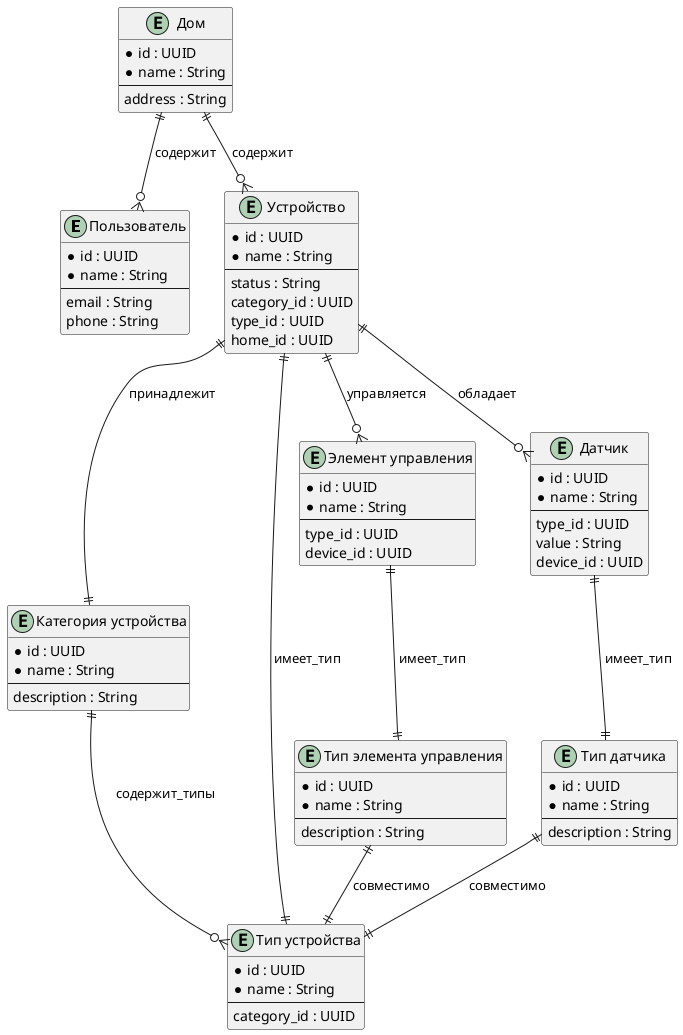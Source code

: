 @startuml
entity "Пользователь" as User {
    * id : UUID
    * name : String
    --
    email : String
    phone : String
}

entity "Дом" as Home {
    * id : UUID
    * name : String
    --
    address : String
}

entity "Устройство" as Device {
    * id : UUID
    * name : String
    --
    status : String
    category_id : UUID
    type_id : UUID
    home_id : UUID
}

entity "Категория устройства" as DeviceCategory {
    * id : UUID
    * name : String
    --
    description : String
}

entity "Тип устройства" as DeviceType {
    * id : UUID
    * name : String
    --
    category_id : UUID
}

entity "Элемент управления" as ControlElement {
    * id : UUID
    * name : String
    --
    type_id : UUID
    device_id : UUID
}

entity "Тип элемента управления" as ControlElementType {
    * id : UUID
    * name : String
    --
    description : String
}

entity "Датчик" as Sensor {
    * id : UUID
    * name : String
    --
    type_id : UUID
    value : String
    device_id : UUID
}

entity "Тип датчика" as SensorType {
    * id : UUID
    * name : String
    --
    description : String
}

Home ||--o{ User : содержит
Home ||--o{ Device : содержит
Device ||--|| DeviceCategory : принадлежит
Device ||--|| DeviceType : имеет_тип
Device ||--o{ ControlElement : управляется
Device ||--o{ Sensor : обладает
DeviceCategory ||--o{ DeviceType : содержит_типы
ControlElement ||--|| ControlElementType : имеет_тип
ControlElementType ||--|| DeviceType : совместимо
Sensor ||--|| SensorType : имеет_тип
SensorType ||--|| DeviceType : совместимо
@enduml